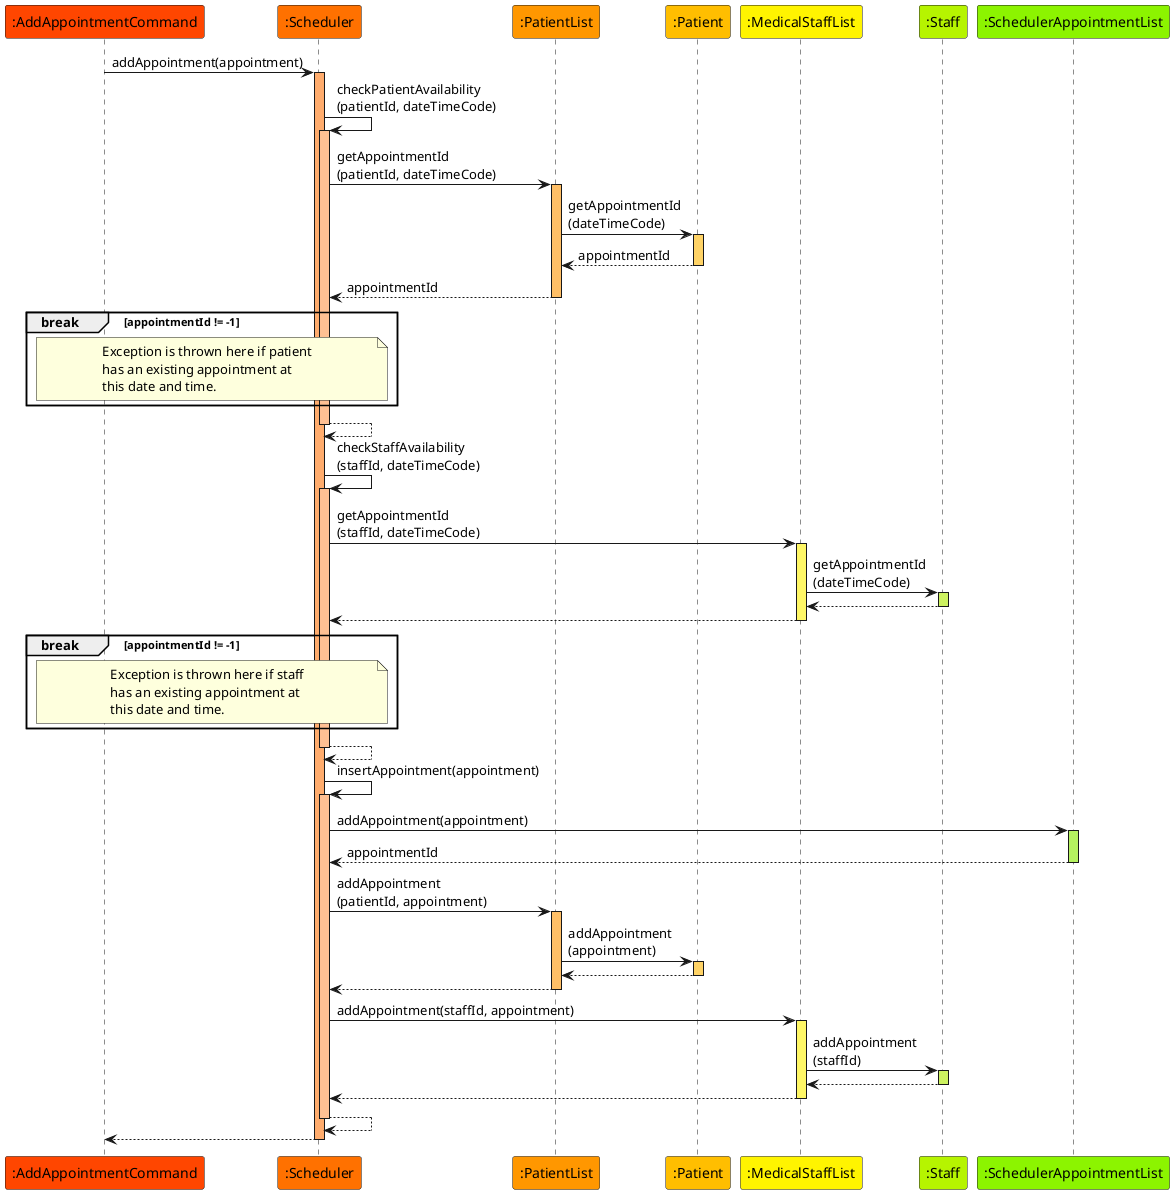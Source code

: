 @startuml
!define ENTITY_COLOR_0 #FF4600
!define ENTITY_COLOR_1 #FF7100
!define ENTITY_COLOR_2 #FF9700
!define ENTITY_COLOR_3 #FFBE00
!define ENTITY_COLOR_4 #FFF400
!define ENTITY_COLOR_5 #B6F400
!define ENTITY_COLOR_6 #8CF400

!define ACTIVATION_COLOR_0 #FF8E66
!define ACTIVATION_COLOR_1 #FFAC6D
!define ACTIVATION_COLOR_1a #FFC093
!define ACTIVATION_COLOR_1b #FFD6BA
!define ACTIVATION_COLOR_2 #FFBF66
!define ACTIVATION_COLOR_3 #FFD366
!define ACTIVATION_COLOR_4 #FFF766
!define ACTIVATION_COLOR_5 #CDF260
!define ACTIVATION_COLOR_6 #B5F260

participant ":AddAppointmentCommand" as command ENTITY_COLOR_0
participant ":Scheduler" as scheduler ENTITY_COLOR_1
participant ":PatientList" as PL ENTITY_COLOR_2
participant ":Patient" as patient ENTITY_COLOR_3
participant ":MedicalStaffList" as SL ENTITY_COLOR_4
participant ":Staff" as staff ENTITY_COLOR_5
participant ":SchedulerAppointmentList" as AL ENTITY_COLOR_6

autoactivate on
command -> scheduler ACTIVATION_COLOR_1: addAppointment(appointment)
scheduler -> scheduler ACTIVATION_COLOR_1a: checkPatientAvailability\n(patientId, dateTimeCode)
scheduler -> PL ACTIVATION_COLOR_2: getAppointmentId\n(patientId, dateTimeCode)
PL -> patient ACTIVATION_COLOR_3: getAppointmentId\n(dateTimeCode)
patient --> PL: appointmentId
PL --> scheduler: appointmentId

break appointmentId != -1
note over command, scheduler
Exception is thrown here if patient
has an existing appointment at
this date and time.
end note
end

scheduler --> scheduler
scheduler -> scheduler ACTIVATION_COLOR_1a: checkStaffAvailability\n(staffId, dateTimeCode)
scheduler -> SL ACTIVATION_COLOR_4: getAppointmentId\n(staffId, dateTimeCode)
SL -> staff ACTIVATION_COLOR_5: getAppointmentId\n(dateTimeCode)
staff --> SL
SL --> scheduler

break appointmentId != -1
note over command, scheduler
Exception is thrown here if staff
has an existing appointment at
this date and time.
end note
end

scheduler --> scheduler
scheduler -> scheduler ACTIVATION_COLOR_1a: insertAppointment(appointment)
scheduler -> AL ACTIVATION_COLOR_6: addAppointment(appointment)
AL --> scheduler: appointmentId
scheduler -> PL ACTIVATION_COLOR_2: addAppointment\n(patientId, appointment)
PL -> patient ACTIVATION_COLOR_3: addAppointment\n(appointment)
patient --> PL
PL --> scheduler
scheduler -> SL ACTIVATION_COLOR_4: addAppointment(staffId, appointment)
SL -> staff ACTIVATION_COLOR_5: addAppointment\n(staffId)
staff --> SL
SL --> scheduler
scheduler --> scheduler
scheduler --> command

@enduml